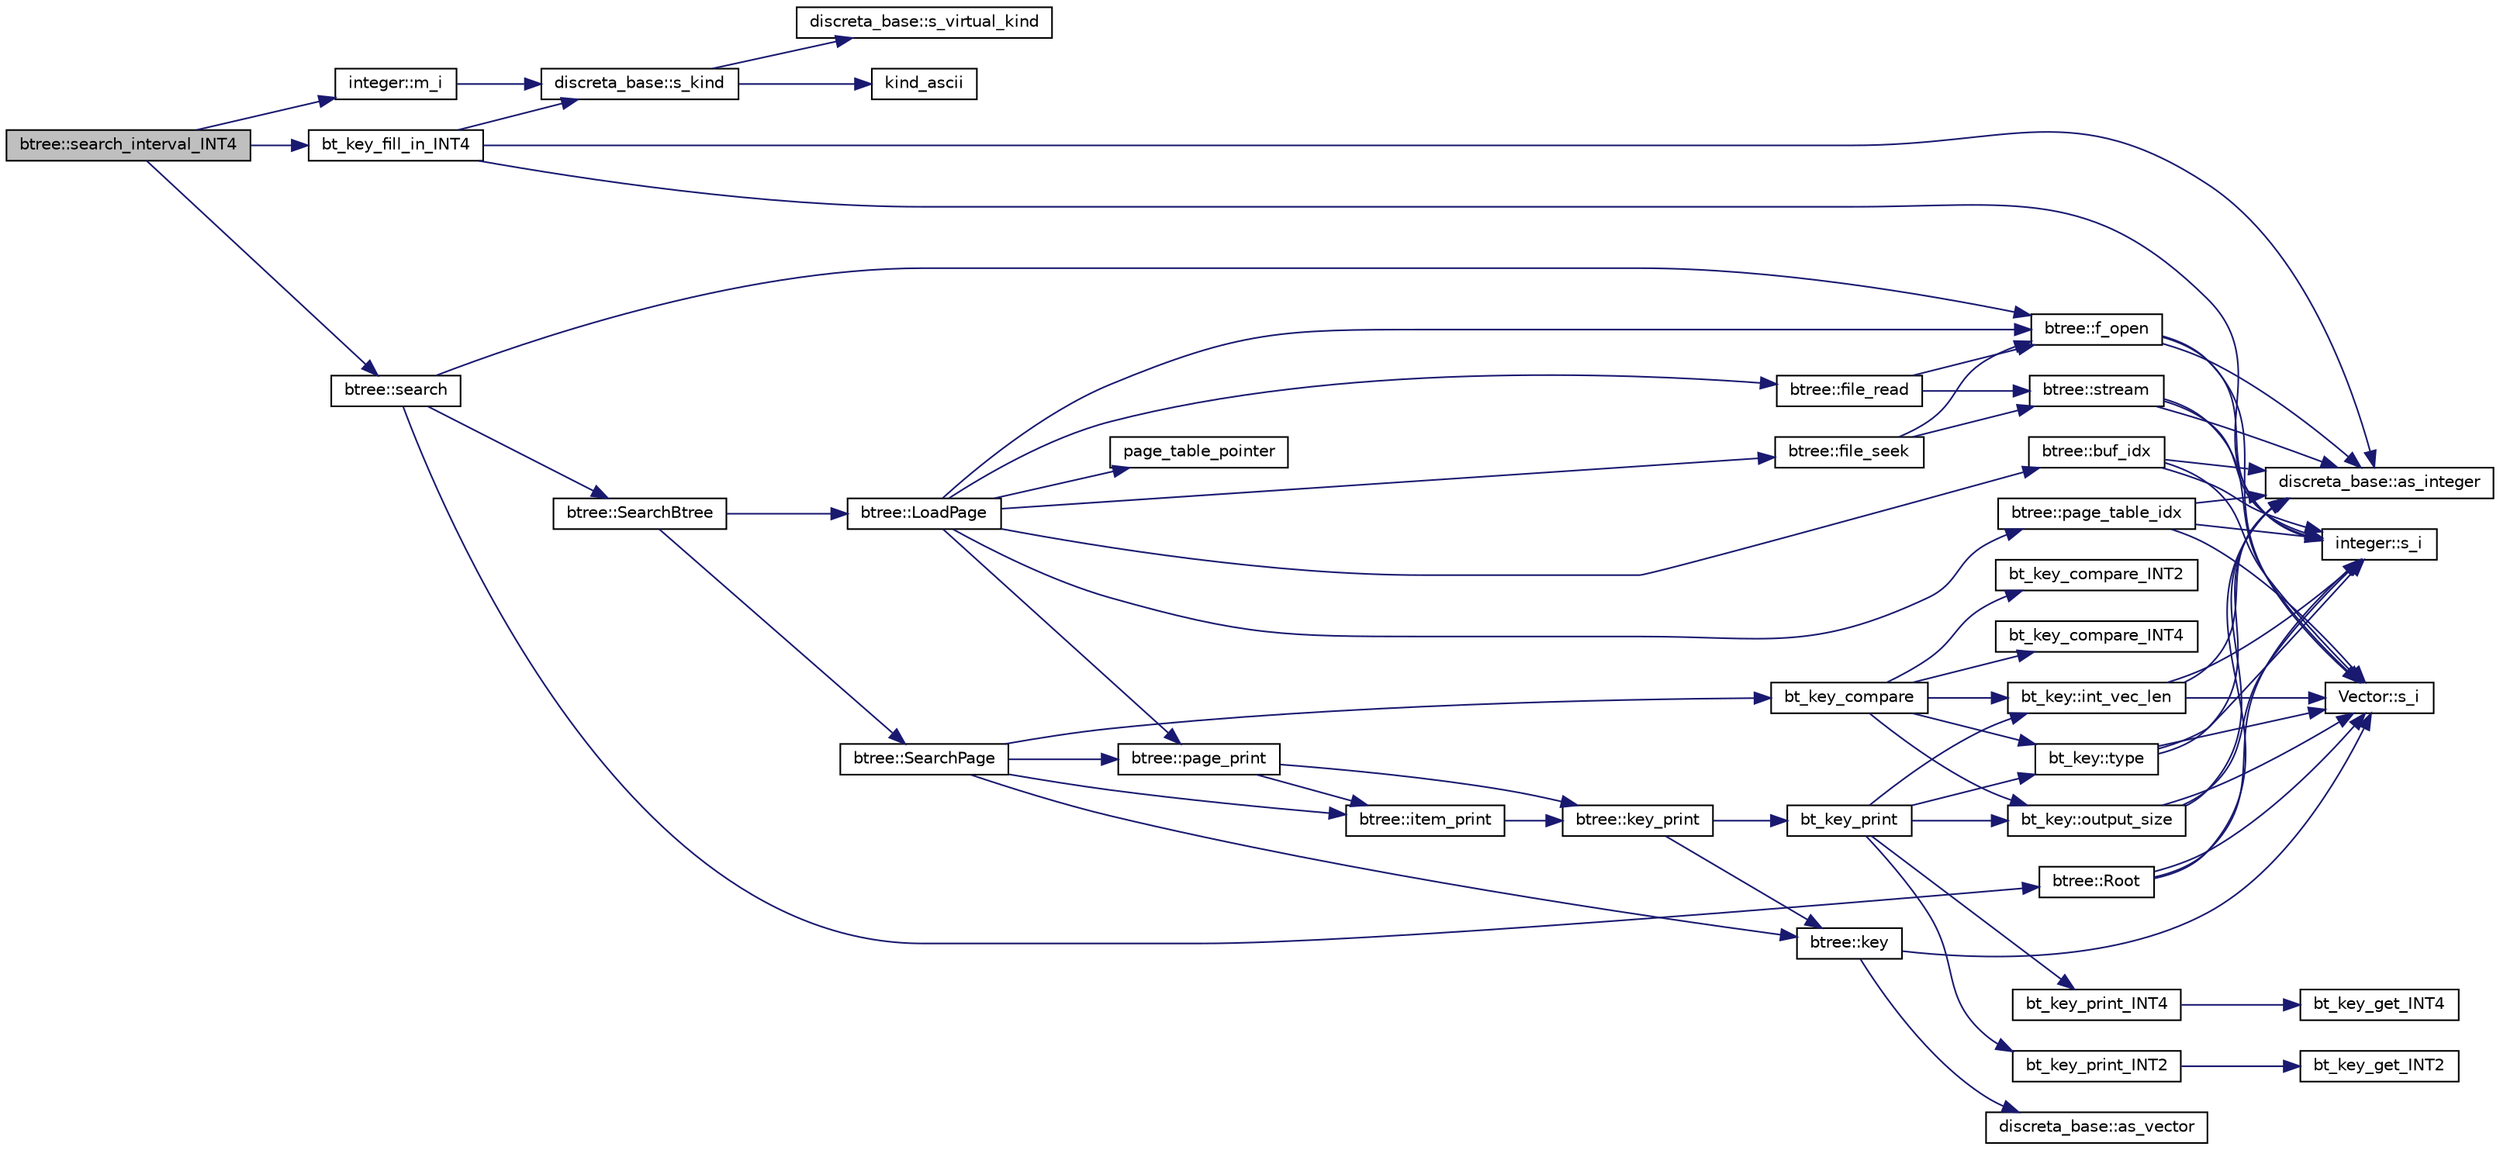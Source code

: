 digraph "btree::search_interval_INT4"
{
  edge [fontname="Helvetica",fontsize="10",labelfontname="Helvetica",labelfontsize="10"];
  node [fontname="Helvetica",fontsize="10",shape=record];
  rankdir="LR";
  Node3738 [label="btree::search_interval_INT4",height=0.2,width=0.4,color="black", fillcolor="grey75", style="filled", fontcolor="black"];
  Node3738 -> Node3739 [color="midnightblue",fontsize="10",style="solid",fontname="Helvetica"];
  Node3739 [label="integer::m_i",height=0.2,width=0.4,color="black", fillcolor="white", style="filled",URL="$d0/de5/classinteger.html#a869091f0a0f35f5354c8c4a70250e8a9"];
  Node3739 -> Node3740 [color="midnightblue",fontsize="10",style="solid",fontname="Helvetica"];
  Node3740 [label="discreta_base::s_kind",height=0.2,width=0.4,color="black", fillcolor="white", style="filled",URL="$d7/d71/classdiscreta__base.html#a8a830025c74adbbc3362418a7c2ba157"];
  Node3740 -> Node3741 [color="midnightblue",fontsize="10",style="solid",fontname="Helvetica"];
  Node3741 [label="discreta_base::s_virtual_kind",height=0.2,width=0.4,color="black", fillcolor="white", style="filled",URL="$d7/d71/classdiscreta__base.html#a52778a6d6943a468be083d0785d418fb"];
  Node3740 -> Node3742 [color="midnightblue",fontsize="10",style="solid",fontname="Helvetica"];
  Node3742 [label="kind_ascii",height=0.2,width=0.4,color="black", fillcolor="white", style="filled",URL="$d9/d60/discreta_8h.html#ad0ce825a9f29bc6cec27e1b64cfe27bf"];
  Node3738 -> Node3743 [color="midnightblue",fontsize="10",style="solid",fontname="Helvetica"];
  Node3743 [label="bt_key_fill_in_INT4",height=0.2,width=0.4,color="black", fillcolor="white", style="filled",URL="$d0/db3/bt__key_8_c.html#ab9236cc7f045b1beefa9445abd170dff"];
  Node3743 -> Node3740 [color="midnightblue",fontsize="10",style="solid",fontname="Helvetica"];
  Node3743 -> Node3744 [color="midnightblue",fontsize="10",style="solid",fontname="Helvetica"];
  Node3744 [label="discreta_base::as_integer",height=0.2,width=0.4,color="black", fillcolor="white", style="filled",URL="$d7/d71/classdiscreta__base.html#a00d7691eaf874fd283d942692fe8dd26"];
  Node3743 -> Node3745 [color="midnightblue",fontsize="10",style="solid",fontname="Helvetica"];
  Node3745 [label="integer::s_i",height=0.2,width=0.4,color="black", fillcolor="white", style="filled",URL="$d0/de5/classinteger.html#adf28e9f94d4c844adaa950deeb80b904"];
  Node3738 -> Node3746 [color="midnightblue",fontsize="10",style="solid",fontname="Helvetica"];
  Node3746 [label="btree::search",height=0.2,width=0.4,color="black", fillcolor="white", style="filled",URL="$dd/db0/classbtree.html#a0aea262fd4da610b2276f7742fc999d5"];
  Node3746 -> Node3747 [color="midnightblue",fontsize="10",style="solid",fontname="Helvetica"];
  Node3747 [label="btree::Root",height=0.2,width=0.4,color="black", fillcolor="white", style="filled",URL="$dd/db0/classbtree.html#a2fd65be715ab94bf4a764c4f582a642b"];
  Node3747 -> Node3748 [color="midnightblue",fontsize="10",style="solid",fontname="Helvetica"];
  Node3748 [label="Vector::s_i",height=0.2,width=0.4,color="black", fillcolor="white", style="filled",URL="$d5/db2/class_vector.html#a1c4fe1752523df8119f70dd550244871"];
  Node3747 -> Node3744 [color="midnightblue",fontsize="10",style="solid",fontname="Helvetica"];
  Node3747 -> Node3745 [color="midnightblue",fontsize="10",style="solid",fontname="Helvetica"];
  Node3746 -> Node3749 [color="midnightblue",fontsize="10",style="solid",fontname="Helvetica"];
  Node3749 [label="btree::f_open",height=0.2,width=0.4,color="black", fillcolor="white", style="filled",URL="$dd/db0/classbtree.html#a192d74607f02ea8e0ad631d6e6fd6704"];
  Node3749 -> Node3748 [color="midnightblue",fontsize="10",style="solid",fontname="Helvetica"];
  Node3749 -> Node3744 [color="midnightblue",fontsize="10",style="solid",fontname="Helvetica"];
  Node3749 -> Node3745 [color="midnightblue",fontsize="10",style="solid",fontname="Helvetica"];
  Node3746 -> Node3750 [color="midnightblue",fontsize="10",style="solid",fontname="Helvetica"];
  Node3750 [label="btree::SearchBtree",height=0.2,width=0.4,color="black", fillcolor="white", style="filled",URL="$dd/db0/classbtree.html#a6717768edf4de1aad4736c303bcedddd"];
  Node3750 -> Node3751 [color="midnightblue",fontsize="10",style="solid",fontname="Helvetica"];
  Node3751 [label="btree::LoadPage",height=0.2,width=0.4,color="black", fillcolor="white", style="filled",URL="$dd/db0/classbtree.html#a29d23b8b151b6b793aa1184ca6ccc947"];
  Node3751 -> Node3749 [color="midnightblue",fontsize="10",style="solid",fontname="Helvetica"];
  Node3751 -> Node3752 [color="midnightblue",fontsize="10",style="solid",fontname="Helvetica"];
  Node3752 [label="btree::buf_idx",height=0.2,width=0.4,color="black", fillcolor="white", style="filled",URL="$dd/db0/classbtree.html#a6a928fc93c93d8b5a83ad1ba699b453e"];
  Node3752 -> Node3748 [color="midnightblue",fontsize="10",style="solid",fontname="Helvetica"];
  Node3752 -> Node3744 [color="midnightblue",fontsize="10",style="solid",fontname="Helvetica"];
  Node3752 -> Node3745 [color="midnightblue",fontsize="10",style="solid",fontname="Helvetica"];
  Node3751 -> Node3753 [color="midnightblue",fontsize="10",style="solid",fontname="Helvetica"];
  Node3753 [label="page_table_pointer",height=0.2,width=0.4,color="black", fillcolor="white", style="filled",URL="$d9/d60/discreta_8h.html#a53208086adbea2817fe45f917410d9d0"];
  Node3751 -> Node3754 [color="midnightblue",fontsize="10",style="solid",fontname="Helvetica"];
  Node3754 [label="btree::page_table_idx",height=0.2,width=0.4,color="black", fillcolor="white", style="filled",URL="$dd/db0/classbtree.html#abc6a6f309e4c61cb5a7f4c4a248d384d"];
  Node3754 -> Node3748 [color="midnightblue",fontsize="10",style="solid",fontname="Helvetica"];
  Node3754 -> Node3744 [color="midnightblue",fontsize="10",style="solid",fontname="Helvetica"];
  Node3754 -> Node3745 [color="midnightblue",fontsize="10",style="solid",fontname="Helvetica"];
  Node3751 -> Node3755 [color="midnightblue",fontsize="10",style="solid",fontname="Helvetica"];
  Node3755 [label="btree::file_seek",height=0.2,width=0.4,color="black", fillcolor="white", style="filled",URL="$dd/db0/classbtree.html#a829c985973c7c164fda2d81398e13504"];
  Node3755 -> Node3749 [color="midnightblue",fontsize="10",style="solid",fontname="Helvetica"];
  Node3755 -> Node3756 [color="midnightblue",fontsize="10",style="solid",fontname="Helvetica"];
  Node3756 [label="btree::stream",height=0.2,width=0.4,color="black", fillcolor="white", style="filled",URL="$dd/db0/classbtree.html#af99e68df8c3674b7d77ed80a8bbcffac"];
  Node3756 -> Node3748 [color="midnightblue",fontsize="10",style="solid",fontname="Helvetica"];
  Node3756 -> Node3744 [color="midnightblue",fontsize="10",style="solid",fontname="Helvetica"];
  Node3756 -> Node3745 [color="midnightblue",fontsize="10",style="solid",fontname="Helvetica"];
  Node3751 -> Node3757 [color="midnightblue",fontsize="10",style="solid",fontname="Helvetica"];
  Node3757 [label="btree::file_read",height=0.2,width=0.4,color="black", fillcolor="white", style="filled",URL="$dd/db0/classbtree.html#ab0b9bbc01c3d3836048934e90aec5f6c"];
  Node3757 -> Node3749 [color="midnightblue",fontsize="10",style="solid",fontname="Helvetica"];
  Node3757 -> Node3756 [color="midnightblue",fontsize="10",style="solid",fontname="Helvetica"];
  Node3751 -> Node3758 [color="midnightblue",fontsize="10",style="solid",fontname="Helvetica"];
  Node3758 [label="btree::page_print",height=0.2,width=0.4,color="black", fillcolor="white", style="filled",URL="$dd/db0/classbtree.html#ae6ffbcdff58a0c738d1a0e27a963da5d"];
  Node3758 -> Node3759 [color="midnightblue",fontsize="10",style="solid",fontname="Helvetica"];
  Node3759 [label="btree::item_print",height=0.2,width=0.4,color="black", fillcolor="white", style="filled",URL="$dd/db0/classbtree.html#aca05a17e852f911cf7b1a971e7e7ad08"];
  Node3759 -> Node3760 [color="midnightblue",fontsize="10",style="solid",fontname="Helvetica"];
  Node3760 [label="btree::key_print",height=0.2,width=0.4,color="black", fillcolor="white", style="filled",URL="$dd/db0/classbtree.html#a4d527d5afa4891a2fa69fc1a07c48627"];
  Node3760 -> Node3761 [color="midnightblue",fontsize="10",style="solid",fontname="Helvetica"];
  Node3761 [label="bt_key_print",height=0.2,width=0.4,color="black", fillcolor="white", style="filled",URL="$d0/db3/bt__key_8_c.html#a14b2a3662044cca4e54d45f271c947aa"];
  Node3761 -> Node3762 [color="midnightblue",fontsize="10",style="solid",fontname="Helvetica"];
  Node3762 [label="bt_key::type",height=0.2,width=0.4,color="black", fillcolor="white", style="filled",URL="$d1/de5/classbt__key.html#ae788a415a20f75fe7160408a055bb33f"];
  Node3762 -> Node3748 [color="midnightblue",fontsize="10",style="solid",fontname="Helvetica"];
  Node3762 -> Node3744 [color="midnightblue",fontsize="10",style="solid",fontname="Helvetica"];
  Node3762 -> Node3745 [color="midnightblue",fontsize="10",style="solid",fontname="Helvetica"];
  Node3761 -> Node3763 [color="midnightblue",fontsize="10",style="solid",fontname="Helvetica"];
  Node3763 [label="bt_key::output_size",height=0.2,width=0.4,color="black", fillcolor="white", style="filled",URL="$d1/de5/classbt__key.html#acb48f95d030f62c56051d0cd6e013394"];
  Node3763 -> Node3748 [color="midnightblue",fontsize="10",style="solid",fontname="Helvetica"];
  Node3763 -> Node3744 [color="midnightblue",fontsize="10",style="solid",fontname="Helvetica"];
  Node3763 -> Node3745 [color="midnightblue",fontsize="10",style="solid",fontname="Helvetica"];
  Node3761 -> Node3764 [color="midnightblue",fontsize="10",style="solid",fontname="Helvetica"];
  Node3764 [label="bt_key_print_INT4",height=0.2,width=0.4,color="black", fillcolor="white", style="filled",URL="$d0/db3/bt__key_8_c.html#ad752d162f10144228c321f41fb5b8bdd"];
  Node3764 -> Node3765 [color="midnightblue",fontsize="10",style="solid",fontname="Helvetica"];
  Node3765 [label="bt_key_get_INT4",height=0.2,width=0.4,color="black", fillcolor="white", style="filled",URL="$d0/db3/bt__key_8_c.html#ae2728a8a265629876b486504625977fa"];
  Node3761 -> Node3766 [color="midnightblue",fontsize="10",style="solid",fontname="Helvetica"];
  Node3766 [label="bt_key_print_INT2",height=0.2,width=0.4,color="black", fillcolor="white", style="filled",URL="$d0/db3/bt__key_8_c.html#a557e01620ef554044797f4e097ba0924"];
  Node3766 -> Node3767 [color="midnightblue",fontsize="10",style="solid",fontname="Helvetica"];
  Node3767 [label="bt_key_get_INT2",height=0.2,width=0.4,color="black", fillcolor="white", style="filled",URL="$d0/db3/bt__key_8_c.html#a6a73c042fa4b7f530a244c4fc6c9e8f2"];
  Node3761 -> Node3768 [color="midnightblue",fontsize="10",style="solid",fontname="Helvetica"];
  Node3768 [label="bt_key::int_vec_len",height=0.2,width=0.4,color="black", fillcolor="white", style="filled",URL="$d1/de5/classbt__key.html#ac8e43906f79bacf330fa1726925b7e37"];
  Node3768 -> Node3748 [color="midnightblue",fontsize="10",style="solid",fontname="Helvetica"];
  Node3768 -> Node3744 [color="midnightblue",fontsize="10",style="solid",fontname="Helvetica"];
  Node3768 -> Node3745 [color="midnightblue",fontsize="10",style="solid",fontname="Helvetica"];
  Node3760 -> Node3769 [color="midnightblue",fontsize="10",style="solid",fontname="Helvetica"];
  Node3769 [label="btree::key",height=0.2,width=0.4,color="black", fillcolor="white", style="filled",URL="$dd/db0/classbtree.html#abc561b2c60acc5a699637b7eb2549503"];
  Node3769 -> Node3748 [color="midnightblue",fontsize="10",style="solid",fontname="Helvetica"];
  Node3769 -> Node3770 [color="midnightblue",fontsize="10",style="solid",fontname="Helvetica"];
  Node3770 [label="discreta_base::as_vector",height=0.2,width=0.4,color="black", fillcolor="white", style="filled",URL="$d7/d71/classdiscreta__base.html#a7bdd6cae39c380b128ee9e17e42cf020"];
  Node3758 -> Node3760 [color="midnightblue",fontsize="10",style="solid",fontname="Helvetica"];
  Node3750 -> Node3771 [color="midnightblue",fontsize="10",style="solid",fontname="Helvetica"];
  Node3771 [label="btree::SearchPage",height=0.2,width=0.4,color="black", fillcolor="white", style="filled",URL="$dd/db0/classbtree.html#a36608b9c27c8207ddb8f6b5f706ab439"];
  Node3771 -> Node3758 [color="midnightblue",fontsize="10",style="solid",fontname="Helvetica"];
  Node3771 -> Node3759 [color="midnightblue",fontsize="10",style="solid",fontname="Helvetica"];
  Node3771 -> Node3772 [color="midnightblue",fontsize="10",style="solid",fontname="Helvetica"];
  Node3772 [label="bt_key_compare",height=0.2,width=0.4,color="black", fillcolor="white", style="filled",URL="$d0/db3/bt__key_8_c.html#a44a07272f92f603a9401e4393205a37e"];
  Node3772 -> Node3762 [color="midnightblue",fontsize="10",style="solid",fontname="Helvetica"];
  Node3772 -> Node3763 [color="midnightblue",fontsize="10",style="solid",fontname="Helvetica"];
  Node3772 -> Node3773 [color="midnightblue",fontsize="10",style="solid",fontname="Helvetica"];
  Node3773 [label="bt_key_compare_INT4",height=0.2,width=0.4,color="black", fillcolor="white", style="filled",URL="$d0/db3/bt__key_8_c.html#afb03cce1de9c23799b1a852a8d66ae10"];
  Node3772 -> Node3774 [color="midnightblue",fontsize="10",style="solid",fontname="Helvetica"];
  Node3774 [label="bt_key_compare_INT2",height=0.2,width=0.4,color="black", fillcolor="white", style="filled",URL="$d0/db3/bt__key_8_c.html#ae148d38635bac4df6bca63352d77203e"];
  Node3772 -> Node3768 [color="midnightblue",fontsize="10",style="solid",fontname="Helvetica"];
  Node3771 -> Node3769 [color="midnightblue",fontsize="10",style="solid",fontname="Helvetica"];
}
